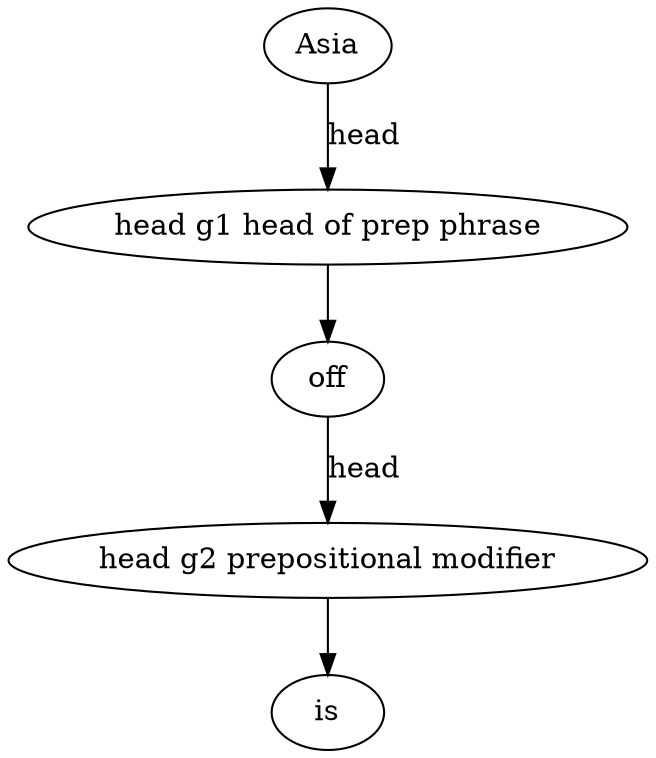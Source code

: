 strict digraph  {
Asia;
"head g1 head of prep phrase";
off;
"head g2 prepositional modifier";
is;
Asia -> "head g1 head of prep phrase"  [label=head];
"head g1 head of prep phrase" -> off;
off -> "head g2 prepositional modifier"  [label=head];
"head g2 prepositional modifier" -> is;
}
